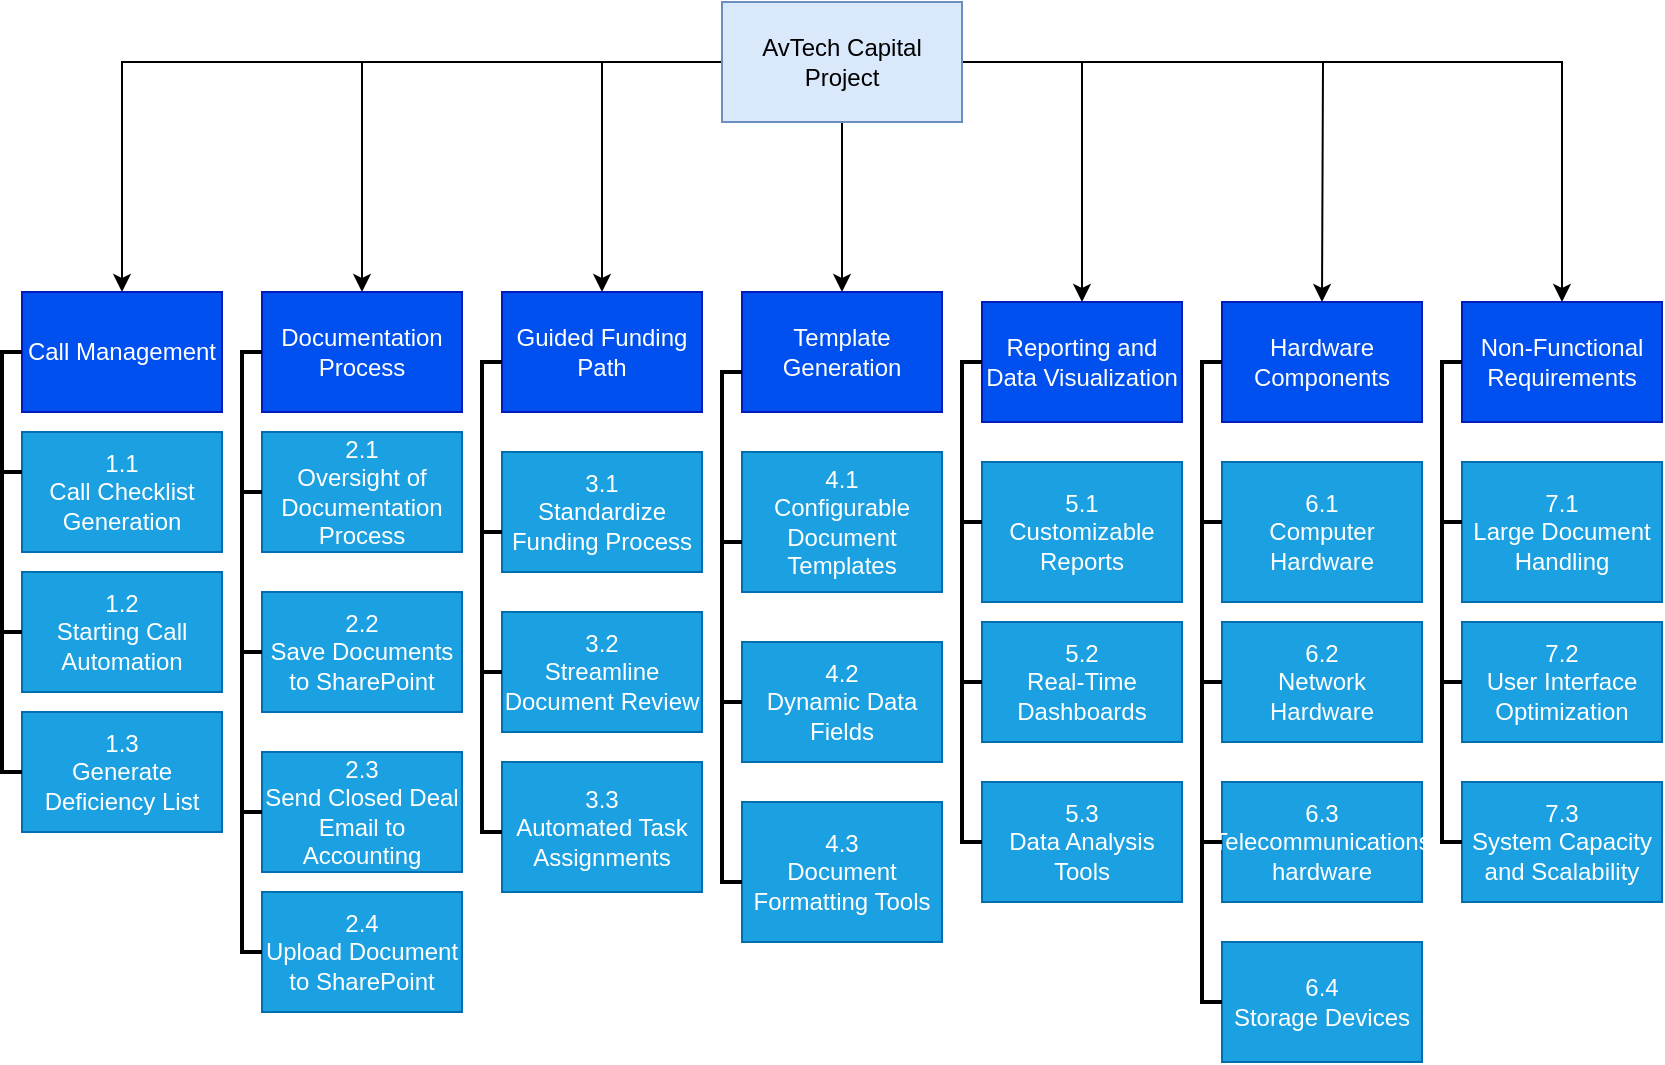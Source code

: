 <mxfile version="21.0.2" type="github">
  <diagram name="Page-1" id="bXj3Bbf0HL6mkCAVgVnc">
    <mxGraphModel dx="954" dy="584" grid="1" gridSize="10" guides="1" tooltips="1" connect="1" arrows="1" fold="1" page="1" pageScale="1" pageWidth="850" pageHeight="1100" math="0" shadow="0">
      <root>
        <mxCell id="0" />
        <mxCell id="1" parent="0" />
        <mxCell id="T2V_PlmJqOWzW2fuzzmw-18" style="edgeStyle=orthogonalEdgeStyle;rounded=0;orthogonalLoop=1;jettySize=auto;html=1;entryX=0.5;entryY=0;entryDx=0;entryDy=0;" parent="1" source="yKze-RVAeE0_kNcAVgIY-1" target="T2V_PlmJqOWzW2fuzzmw-2" edge="1">
          <mxGeometry relative="1" as="geometry" />
        </mxCell>
        <mxCell id="T2V_PlmJqOWzW2fuzzmw-19" style="edgeStyle=orthogonalEdgeStyle;rounded=0;orthogonalLoop=1;jettySize=auto;html=1;" parent="1" source="yKze-RVAeE0_kNcAVgIY-1" target="yKze-RVAeE0_kNcAVgIY-4" edge="1">
          <mxGeometry relative="1" as="geometry" />
        </mxCell>
        <mxCell id="T2V_PlmJqOWzW2fuzzmw-22" style="edgeStyle=orthogonalEdgeStyle;rounded=0;orthogonalLoop=1;jettySize=auto;html=1;" parent="1" source="yKze-RVAeE0_kNcAVgIY-1" target="yKze-RVAeE0_kNcAVgIY-3" edge="1">
          <mxGeometry relative="1" as="geometry" />
        </mxCell>
        <mxCell id="T2V_PlmJqOWzW2fuzzmw-23" style="edgeStyle=orthogonalEdgeStyle;rounded=0;orthogonalLoop=1;jettySize=auto;html=1;" parent="1" source="yKze-RVAeE0_kNcAVgIY-1" target="yKze-RVAeE0_kNcAVgIY-2" edge="1">
          <mxGeometry relative="1" as="geometry" />
        </mxCell>
        <mxCell id="T2V_PlmJqOWzW2fuzzmw-24" style="edgeStyle=orthogonalEdgeStyle;rounded=0;orthogonalLoop=1;jettySize=auto;html=1;entryX=0.5;entryY=0;entryDx=0;entryDy=0;" parent="1" source="yKze-RVAeE0_kNcAVgIY-1" target="yKze-RVAeE0_kNcAVgIY-5" edge="1">
          <mxGeometry relative="1" as="geometry" />
        </mxCell>
        <mxCell id="T2V_PlmJqOWzW2fuzzmw-26" style="edgeStyle=orthogonalEdgeStyle;rounded=0;orthogonalLoop=1;jettySize=auto;html=1;entryX=0.5;entryY=0;entryDx=0;entryDy=0;" parent="1" source="yKze-RVAeE0_kNcAVgIY-1" target="T2V_PlmJqOWzW2fuzzmw-10" edge="1">
          <mxGeometry relative="1" as="geometry" />
        </mxCell>
        <mxCell id="zbfSbIPglU-pTNX1xCRa-2" style="edgeStyle=orthogonalEdgeStyle;rounded=0;orthogonalLoop=1;jettySize=auto;html=1;" edge="1" parent="1" source="yKze-RVAeE0_kNcAVgIY-1">
          <mxGeometry relative="1" as="geometry">
            <mxPoint x="680" y="190" as="targetPoint" />
          </mxGeometry>
        </mxCell>
        <mxCell id="yKze-RVAeE0_kNcAVgIY-1" value="AvTech Capital Project" style="rounded=0;whiteSpace=wrap;html=1;fillColor=#dae8fc;strokeColor=#6c8ebf;" parent="1" vertex="1">
          <mxGeometry x="380" y="40" width="120" height="60" as="geometry" />
        </mxCell>
        <mxCell id="yKze-RVAeE0_kNcAVgIY-2" value="Call Management" style="whiteSpace=wrap;html=1;fillColor=#0050ef;fontColor=#ffffff;strokeColor=#001DBC;" parent="1" vertex="1">
          <mxGeometry x="30" y="185" width="100" height="60" as="geometry" />
        </mxCell>
        <mxCell id="yKze-RVAeE0_kNcAVgIY-3" value="Documentation Process" style="whiteSpace=wrap;html=1;fillColor=#0050ef;fontColor=#ffffff;strokeColor=#001DBC;" parent="1" vertex="1">
          <mxGeometry x="150" y="185" width="100" height="60" as="geometry" />
        </mxCell>
        <mxCell id="yKze-RVAeE0_kNcAVgIY-4" value="Guided Funding Path" style="whiteSpace=wrap;html=1;fillColor=#0050ef;fontColor=#ffffff;strokeColor=#001DBC;" parent="1" vertex="1">
          <mxGeometry x="270" y="185" width="100" height="60" as="geometry" />
        </mxCell>
        <mxCell id="yKze-RVAeE0_kNcAVgIY-5" value="Reporting and Data Visualization" style="whiteSpace=wrap;html=1;fillColor=#0050ef;fontColor=#ffffff;strokeColor=#001DBC;" parent="1" vertex="1">
          <mxGeometry x="510" y="190" width="100" height="60" as="geometry" />
        </mxCell>
        <mxCell id="yKze-RVAeE0_kNcAVgIY-10" value="5.1&lt;br&gt;Customizable Reports" style="whiteSpace=wrap;html=1;fillColor=#1ba1e2;fontColor=#ffffff;strokeColor=#006EAF;" parent="1" vertex="1">
          <mxGeometry x="510" y="270" width="100" height="70" as="geometry" />
        </mxCell>
        <mxCell id="yKze-RVAeE0_kNcAVgIY-12" value="5.2&lt;br&gt;Real-Time Dashboards" style="whiteSpace=wrap;html=1;fillColor=#1ba1e2;fontColor=#ffffff;strokeColor=#006EAF;" parent="1" vertex="1">
          <mxGeometry x="510" y="350" width="100" height="60" as="geometry" />
        </mxCell>
        <mxCell id="yKze-RVAeE0_kNcAVgIY-15" value="3.1&lt;br&gt;Standardize Funding Process" style="whiteSpace=wrap;html=1;fillColor=#1ba1e2;fontColor=#ffffff;strokeColor=#006EAF;" parent="1" vertex="1">
          <mxGeometry x="270" y="265" width="100" height="60" as="geometry" />
        </mxCell>
        <mxCell id="yKze-RVAeE0_kNcAVgIY-16" value="3.2&lt;br&gt;Streamline Document Review" style="whiteSpace=wrap;html=1;fillColor=#1ba1e2;fontColor=#ffffff;strokeColor=#006EAF;" parent="1" vertex="1">
          <mxGeometry x="270" y="345" width="100" height="60" as="geometry" />
        </mxCell>
        <mxCell id="yKze-RVAeE0_kNcAVgIY-17" value="3.3&lt;br&gt;Automated Task Assignments" style="whiteSpace=wrap;html=1;fillColor=#1ba1e2;fontColor=#ffffff;strokeColor=#006EAF;" parent="1" vertex="1">
          <mxGeometry x="270" y="420" width="100" height="65" as="geometry" />
        </mxCell>
        <mxCell id="yKze-RVAeE0_kNcAVgIY-18" value="2.1&lt;br&gt;Oversight of Documentation Process" style="whiteSpace=wrap;html=1;fillColor=#1ba1e2;fontColor=#ffffff;strokeColor=#006EAF;" parent="1" vertex="1">
          <mxGeometry x="150" y="255" width="100" height="60" as="geometry" />
        </mxCell>
        <mxCell id="yKze-RVAeE0_kNcAVgIY-19" value="2.2&lt;br&gt;Save Documents to SharePoint" style="whiteSpace=wrap;html=1;fillColor=#1ba1e2;fontColor=#ffffff;strokeColor=#006EAF;" parent="1" vertex="1">
          <mxGeometry x="150" y="335" width="100" height="60" as="geometry" />
        </mxCell>
        <mxCell id="yKze-RVAeE0_kNcAVgIY-21" value="1.1&lt;br&gt;Call Checklist Generation" style="whiteSpace=wrap;html=1;fillColor=#1ba1e2;fontColor=#ffffff;strokeColor=#006EAF;" parent="1" vertex="1">
          <mxGeometry x="30" y="255" width="100" height="60" as="geometry" />
        </mxCell>
        <mxCell id="yKze-RVAeE0_kNcAVgIY-22" value="1.2&lt;br&gt;Starting Call Automation" style="whiteSpace=wrap;html=1;fillColor=#1ba1e2;fontColor=#ffffff;strokeColor=#006EAF;" parent="1" vertex="1">
          <mxGeometry x="30" y="325" width="100" height="60" as="geometry" />
        </mxCell>
        <mxCell id="yKze-RVAeE0_kNcAVgIY-23" value="1.3&lt;br&gt;Generate Deficiency List" style="whiteSpace=wrap;html=1;fillColor=#1ba1e2;fontColor=#ffffff;strokeColor=#006EAF;" parent="1" vertex="1">
          <mxGeometry x="30" y="395" width="100" height="60" as="geometry" />
        </mxCell>
        <mxCell id="g31mylocPvdE1S5H3Zu6-7" value="" style="strokeWidth=2;html=1;shape=mxgraph.flowchart.annotation_1;align=left;pointerEvents=1;" parent="1" vertex="1">
          <mxGeometry x="20" y="215" width="10" height="60" as="geometry" />
        </mxCell>
        <mxCell id="g31mylocPvdE1S5H3Zu6-8" value="" style="strokeWidth=2;html=1;shape=mxgraph.flowchart.annotation_1;align=left;pointerEvents=1;" parent="1" vertex="1">
          <mxGeometry x="20" y="275" width="10" height="80" as="geometry" />
        </mxCell>
        <mxCell id="g31mylocPvdE1S5H3Zu6-10" value="" style="strokeWidth=2;html=1;shape=mxgraph.flowchart.annotation_1;align=left;pointerEvents=1;" parent="1" vertex="1">
          <mxGeometry x="20" y="355" width="10" height="70" as="geometry" />
        </mxCell>
        <mxCell id="g31mylocPvdE1S5H3Zu6-11" value="" style="strokeWidth=2;html=1;shape=mxgraph.flowchart.annotation_1;align=left;pointerEvents=1;" parent="1" vertex="1">
          <mxGeometry x="140" y="215" width="10" height="70" as="geometry" />
        </mxCell>
        <mxCell id="g31mylocPvdE1S5H3Zu6-12" value="" style="strokeWidth=2;html=1;shape=mxgraph.flowchart.annotation_1;align=left;pointerEvents=1;" parent="1" vertex="1">
          <mxGeometry x="140" y="285" width="10" height="80" as="geometry" />
        </mxCell>
        <mxCell id="g31mylocPvdE1S5H3Zu6-14" value="" style="strokeWidth=2;html=1;shape=mxgraph.flowchart.annotation_1;align=left;pointerEvents=1;" parent="1" vertex="1">
          <mxGeometry x="260" y="220" width="10" height="85" as="geometry" />
        </mxCell>
        <mxCell id="g31mylocPvdE1S5H3Zu6-15" value="" style="strokeWidth=2;html=1;shape=mxgraph.flowchart.annotation_1;align=left;pointerEvents=1;" parent="1" vertex="1">
          <mxGeometry x="260" y="305" width="10" height="70" as="geometry" />
        </mxCell>
        <mxCell id="g31mylocPvdE1S5H3Zu6-16" value="" style="strokeWidth=2;html=1;shape=mxgraph.flowchart.annotation_1;align=left;pointerEvents=1;" parent="1" vertex="1">
          <mxGeometry x="260" y="375" width="10" height="80" as="geometry" />
        </mxCell>
        <mxCell id="g31mylocPvdE1S5H3Zu6-17" value="" style="strokeWidth=2;html=1;shape=mxgraph.flowchart.annotation_1;align=left;pointerEvents=1;" parent="1" vertex="1">
          <mxGeometry x="500" y="220" width="10" height="80" as="geometry" />
        </mxCell>
        <mxCell id="g31mylocPvdE1S5H3Zu6-19" value="" style="strokeWidth=2;html=1;shape=mxgraph.flowchart.annotation_1;align=left;pointerEvents=1;" parent="1" vertex="1">
          <mxGeometry x="500" y="300" width="10" height="80" as="geometry" />
        </mxCell>
        <mxCell id="g31mylocPvdE1S5H3Zu6-27" value="2.3&lt;br&gt;Send Closed Deal Email to Accounting" style="whiteSpace=wrap;html=1;fillColor=#1ba1e2;fontColor=#ffffff;strokeColor=#006EAF;" parent="1" vertex="1">
          <mxGeometry x="150" y="415" width="100" height="60" as="geometry" />
        </mxCell>
        <mxCell id="g31mylocPvdE1S5H3Zu6-29" value="5.3&lt;br&gt;Data Analysis Tools" style="whiteSpace=wrap;html=1;fillColor=#1ba1e2;fontColor=#ffffff;strokeColor=#006EAF;" parent="1" vertex="1">
          <mxGeometry x="510" y="430" width="100" height="60" as="geometry" />
        </mxCell>
        <mxCell id="g31mylocPvdE1S5H3Zu6-30" value="" style="strokeWidth=2;html=1;shape=mxgraph.flowchart.annotation_1;align=left;pointerEvents=1;" parent="1" vertex="1">
          <mxGeometry x="500" y="380" width="10" height="80" as="geometry" />
        </mxCell>
        <mxCell id="g31mylocPvdE1S5H3Zu6-31" value="" style="strokeWidth=2;html=1;shape=mxgraph.flowchart.annotation_1;align=left;pointerEvents=1;" parent="1" vertex="1">
          <mxGeometry x="140" y="365" width="10" height="80" as="geometry" />
        </mxCell>
        <mxCell id="T2V_PlmJqOWzW2fuzzmw-2" value="Template Generation" style="whiteSpace=wrap;html=1;fillColor=#0050ef;fontColor=#ffffff;strokeColor=#001DBC;" parent="1" vertex="1">
          <mxGeometry x="390" y="185" width="100" height="60" as="geometry" />
        </mxCell>
        <mxCell id="T2V_PlmJqOWzW2fuzzmw-3" value="4.1&lt;br&gt;Configurable Document Templates" style="whiteSpace=wrap;html=1;fillColor=#1ba1e2;fontColor=#ffffff;strokeColor=#006EAF;" parent="1" vertex="1">
          <mxGeometry x="390" y="265" width="100" height="70" as="geometry" />
        </mxCell>
        <mxCell id="T2V_PlmJqOWzW2fuzzmw-4" value="4.2&lt;br&gt;Dynamic Data Fields" style="whiteSpace=wrap;html=1;fillColor=#1ba1e2;fontColor=#ffffff;strokeColor=#006EAF;" parent="1" vertex="1">
          <mxGeometry x="390" y="360" width="100" height="60" as="geometry" />
        </mxCell>
        <mxCell id="T2V_PlmJqOWzW2fuzzmw-5" value="4.3&lt;br&gt;Document Formatting Tools" style="whiteSpace=wrap;html=1;fillColor=#1ba1e2;fontColor=#ffffff;strokeColor=#006EAF;" parent="1" vertex="1">
          <mxGeometry x="390" y="440" width="100" height="70" as="geometry" />
        </mxCell>
        <mxCell id="T2V_PlmJqOWzW2fuzzmw-6" value="" style="strokeWidth=2;html=1;shape=mxgraph.flowchart.annotation_1;align=left;pointerEvents=1;" parent="1" vertex="1">
          <mxGeometry x="380" y="225" width="10" height="85" as="geometry" />
        </mxCell>
        <mxCell id="T2V_PlmJqOWzW2fuzzmw-7" value="" style="strokeWidth=2;html=1;shape=mxgraph.flowchart.annotation_1;align=left;pointerEvents=1;" parent="1" vertex="1">
          <mxGeometry x="380" y="310" width="10" height="80" as="geometry" />
        </mxCell>
        <mxCell id="T2V_PlmJqOWzW2fuzzmw-8" value="" style="strokeWidth=2;html=1;shape=mxgraph.flowchart.annotation_1;align=left;pointerEvents=1;" parent="1" vertex="1">
          <mxGeometry x="380" y="390" width="10" height="90" as="geometry" />
        </mxCell>
        <mxCell id="T2V_PlmJqOWzW2fuzzmw-10" value="Non-Functional Requirements" style="whiteSpace=wrap;html=1;fillColor=#0050ef;fontColor=#ffffff;strokeColor=#001DBC;" parent="1" vertex="1">
          <mxGeometry x="750" y="190" width="100" height="60" as="geometry" />
        </mxCell>
        <mxCell id="T2V_PlmJqOWzW2fuzzmw-11" value="7.1&lt;br&gt;Large Document Handling" style="whiteSpace=wrap;html=1;fillColor=#1ba1e2;fontColor=#ffffff;strokeColor=#006EAF;" parent="1" vertex="1">
          <mxGeometry x="750" y="270" width="100" height="70" as="geometry" />
        </mxCell>
        <mxCell id="T2V_PlmJqOWzW2fuzzmw-12" value="7.2&lt;br&gt;User Interface&lt;br&gt;Optimization" style="whiteSpace=wrap;html=1;fillColor=#1ba1e2;fontColor=#ffffff;strokeColor=#006EAF;" parent="1" vertex="1">
          <mxGeometry x="750" y="350" width="100" height="60" as="geometry" />
        </mxCell>
        <mxCell id="T2V_PlmJqOWzW2fuzzmw-13" value="" style="strokeWidth=2;html=1;shape=mxgraph.flowchart.annotation_1;align=left;pointerEvents=1;" parent="1" vertex="1">
          <mxGeometry x="740" y="220" width="10" height="80" as="geometry" />
        </mxCell>
        <mxCell id="T2V_PlmJqOWzW2fuzzmw-14" value="" style="strokeWidth=2;html=1;shape=mxgraph.flowchart.annotation_1;align=left;pointerEvents=1;" parent="1" vertex="1">
          <mxGeometry x="740" y="300" width="10" height="80" as="geometry" />
        </mxCell>
        <mxCell id="T2V_PlmJqOWzW2fuzzmw-15" value="7.3&lt;br&gt;System Capacity and Scalability" style="whiteSpace=wrap;html=1;fillColor=#1ba1e2;fontColor=#ffffff;strokeColor=#006EAF;" parent="1" vertex="1">
          <mxGeometry x="750" y="430" width="100" height="60" as="geometry" />
        </mxCell>
        <mxCell id="T2V_PlmJqOWzW2fuzzmw-16" value="" style="strokeWidth=2;html=1;shape=mxgraph.flowchart.annotation_1;align=left;pointerEvents=1;" parent="1" vertex="1">
          <mxGeometry x="740" y="380" width="10" height="80" as="geometry" />
        </mxCell>
        <mxCell id="T2V_PlmJqOWzW2fuzzmw-27" value="2.4&lt;br&gt;Upload Document to SharePoint" style="whiteSpace=wrap;html=1;fillColor=#1ba1e2;fontColor=#ffffff;strokeColor=#006EAF;" parent="1" vertex="1">
          <mxGeometry x="150" y="485" width="100" height="60" as="geometry" />
        </mxCell>
        <mxCell id="T2V_PlmJqOWzW2fuzzmw-28" value="" style="strokeWidth=2;html=1;shape=mxgraph.flowchart.annotation_1;align=left;pointerEvents=1;" parent="1" vertex="1">
          <mxGeometry x="140" y="445" width="10" height="70" as="geometry" />
        </mxCell>
        <mxCell id="zbfSbIPglU-pTNX1xCRa-3" value="Hardware Components" style="whiteSpace=wrap;html=1;fillColor=#0050ef;fontColor=#ffffff;strokeColor=#001DBC;" vertex="1" parent="1">
          <mxGeometry x="630" y="190" width="100" height="60" as="geometry" />
        </mxCell>
        <mxCell id="zbfSbIPglU-pTNX1xCRa-4" value="6.1&lt;br&gt;Computer Hardware" style="whiteSpace=wrap;html=1;fillColor=#1ba1e2;fontColor=#ffffff;strokeColor=#006EAF;" vertex="1" parent="1">
          <mxGeometry x="630" y="270" width="100" height="70" as="geometry" />
        </mxCell>
        <mxCell id="zbfSbIPglU-pTNX1xCRa-5" value="6.2&lt;br&gt;Network&lt;br&gt;Hardware" style="whiteSpace=wrap;html=1;fillColor=#1ba1e2;fontColor=#ffffff;strokeColor=#006EAF;" vertex="1" parent="1">
          <mxGeometry x="630" y="350" width="100" height="60" as="geometry" />
        </mxCell>
        <mxCell id="zbfSbIPglU-pTNX1xCRa-6" value="" style="strokeWidth=2;html=1;shape=mxgraph.flowchart.annotation_1;align=left;pointerEvents=1;" vertex="1" parent="1">
          <mxGeometry x="620" y="220" width="10" height="80" as="geometry" />
        </mxCell>
        <mxCell id="zbfSbIPglU-pTNX1xCRa-7" value="" style="strokeWidth=2;html=1;shape=mxgraph.flowchart.annotation_1;align=left;pointerEvents=1;" vertex="1" parent="1">
          <mxGeometry x="620" y="300" width="10" height="80" as="geometry" />
        </mxCell>
        <mxCell id="zbfSbIPglU-pTNX1xCRa-8" value="6.3&lt;br&gt;Telecommunications hardware" style="whiteSpace=wrap;html=1;fillColor=#1ba1e2;fontColor=#ffffff;strokeColor=#006EAF;" vertex="1" parent="1">
          <mxGeometry x="630" y="430" width="100" height="60" as="geometry" />
        </mxCell>
        <mxCell id="zbfSbIPglU-pTNX1xCRa-9" value="" style="strokeWidth=2;html=1;shape=mxgraph.flowchart.annotation_1;align=left;pointerEvents=1;" vertex="1" parent="1">
          <mxGeometry x="620" y="380" width="10" height="80" as="geometry" />
        </mxCell>
        <mxCell id="zbfSbIPglU-pTNX1xCRa-10" value="6.4&lt;br&gt;Storage Devices" style="whiteSpace=wrap;html=1;fillColor=#1ba1e2;fontColor=#ffffff;strokeColor=#006EAF;" vertex="1" parent="1">
          <mxGeometry x="630" y="510" width="100" height="60" as="geometry" />
        </mxCell>
        <mxCell id="zbfSbIPglU-pTNX1xCRa-11" value="" style="strokeWidth=2;html=1;shape=mxgraph.flowchart.annotation_1;align=left;pointerEvents=1;" vertex="1" parent="1">
          <mxGeometry x="620" y="460" width="10" height="80" as="geometry" />
        </mxCell>
      </root>
    </mxGraphModel>
  </diagram>
</mxfile>
